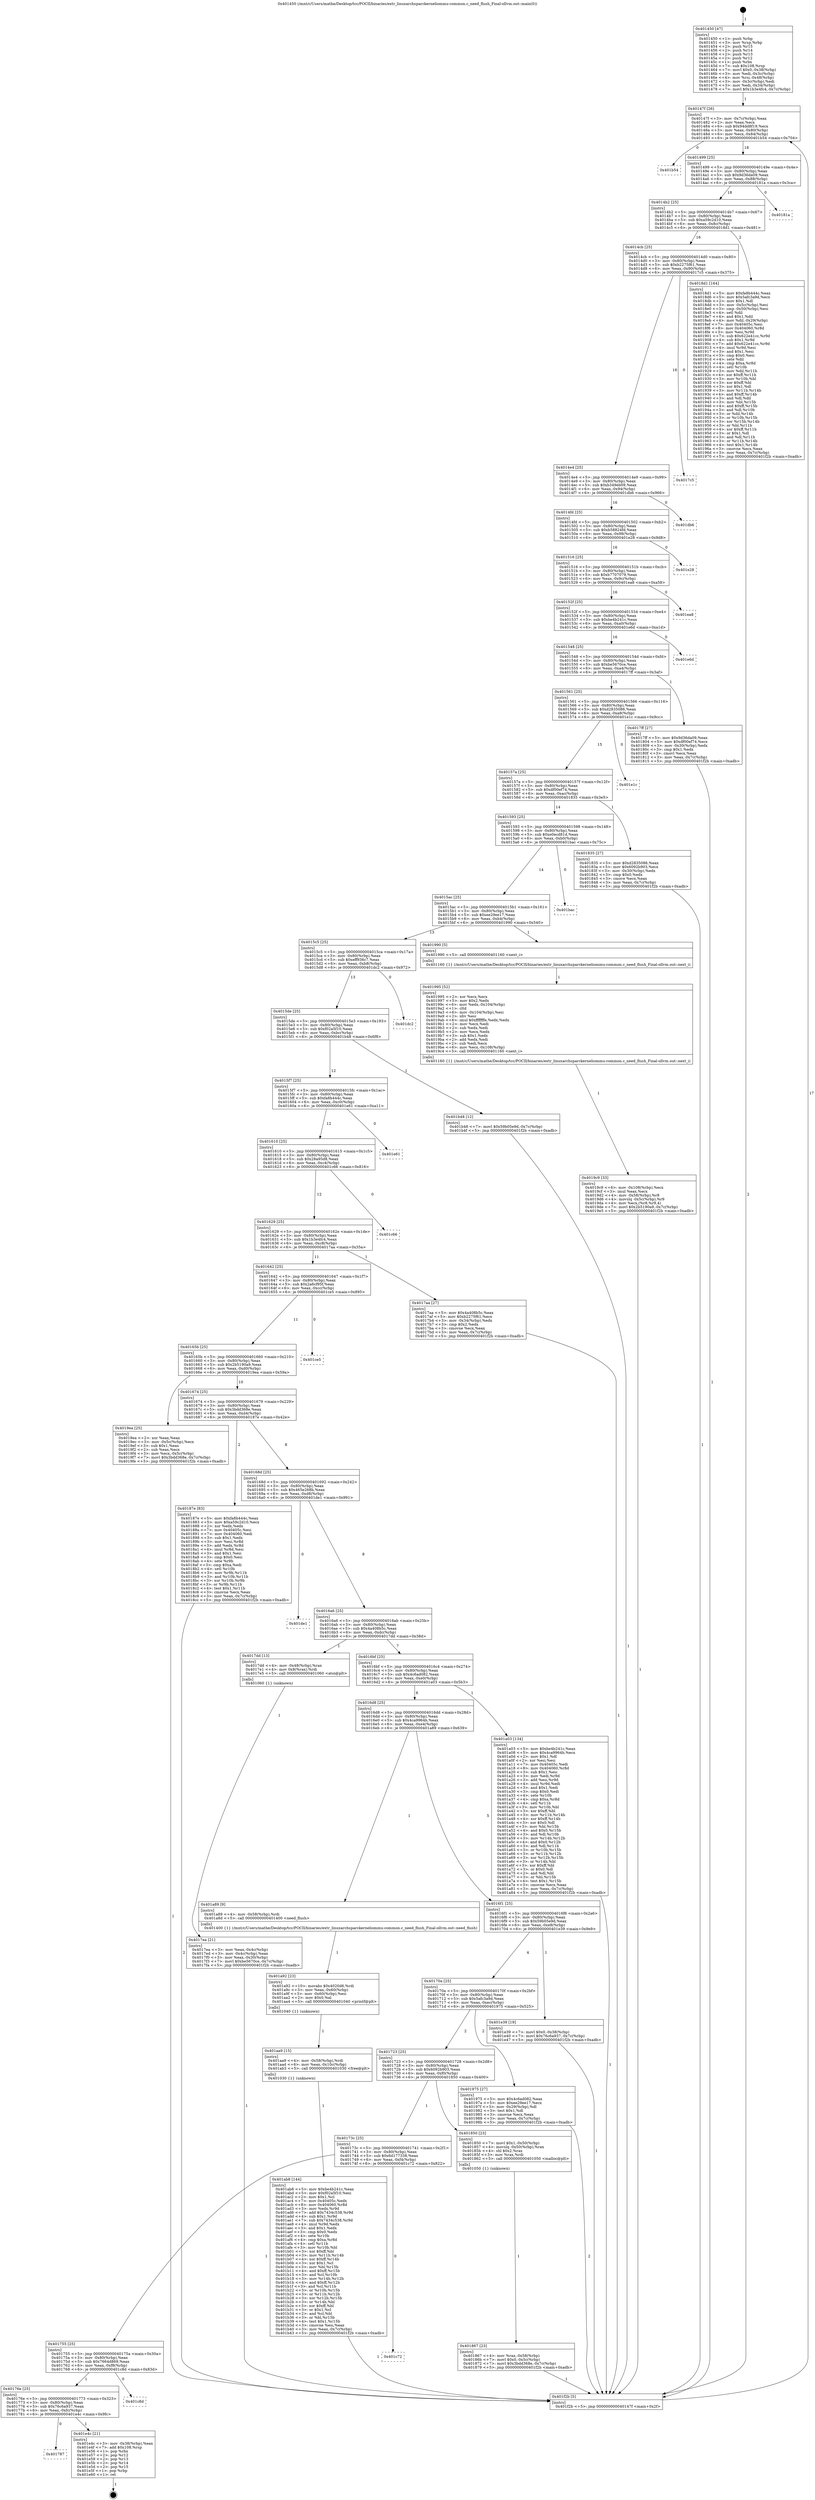 digraph "0x401450" {
  label = "0x401450 (/mnt/c/Users/mathe/Desktop/tcc/POCII/binaries/extr_linuxarchsparckerneliommu-common.c_need_flush_Final-ollvm.out::main(0))"
  labelloc = "t"
  node[shape=record]

  Entry [label="",width=0.3,height=0.3,shape=circle,fillcolor=black,style=filled]
  "0x40147f" [label="{
     0x40147f [26]\l
     | [instrs]\l
     &nbsp;&nbsp;0x40147f \<+3\>: mov -0x7c(%rbp),%eax\l
     &nbsp;&nbsp;0x401482 \<+2\>: mov %eax,%ecx\l
     &nbsp;&nbsp;0x401484 \<+6\>: sub $0x94dd8f19,%ecx\l
     &nbsp;&nbsp;0x40148a \<+3\>: mov %eax,-0x80(%rbp)\l
     &nbsp;&nbsp;0x40148d \<+6\>: mov %ecx,-0x84(%rbp)\l
     &nbsp;&nbsp;0x401493 \<+6\>: je 0000000000401b54 \<main+0x704\>\l
  }"]
  "0x401b54" [label="{
     0x401b54\l
  }", style=dashed]
  "0x401499" [label="{
     0x401499 [25]\l
     | [instrs]\l
     &nbsp;&nbsp;0x401499 \<+5\>: jmp 000000000040149e \<main+0x4e\>\l
     &nbsp;&nbsp;0x40149e \<+3\>: mov -0x80(%rbp),%eax\l
     &nbsp;&nbsp;0x4014a1 \<+5\>: sub $0x9d36da09,%eax\l
     &nbsp;&nbsp;0x4014a6 \<+6\>: mov %eax,-0x88(%rbp)\l
     &nbsp;&nbsp;0x4014ac \<+6\>: je 000000000040181a \<main+0x3ca\>\l
  }"]
  Exit [label="",width=0.3,height=0.3,shape=circle,fillcolor=black,style=filled,peripheries=2]
  "0x40181a" [label="{
     0x40181a\l
  }", style=dashed]
  "0x4014b2" [label="{
     0x4014b2 [25]\l
     | [instrs]\l
     &nbsp;&nbsp;0x4014b2 \<+5\>: jmp 00000000004014b7 \<main+0x67\>\l
     &nbsp;&nbsp;0x4014b7 \<+3\>: mov -0x80(%rbp),%eax\l
     &nbsp;&nbsp;0x4014ba \<+5\>: sub $0xa59c2d10,%eax\l
     &nbsp;&nbsp;0x4014bf \<+6\>: mov %eax,-0x8c(%rbp)\l
     &nbsp;&nbsp;0x4014c5 \<+6\>: je 00000000004018d1 \<main+0x481\>\l
  }"]
  "0x401787" [label="{
     0x401787\l
  }", style=dashed]
  "0x4018d1" [label="{
     0x4018d1 [164]\l
     | [instrs]\l
     &nbsp;&nbsp;0x4018d1 \<+5\>: mov $0xfa8b444c,%eax\l
     &nbsp;&nbsp;0x4018d6 \<+5\>: mov $0x5afc3a9d,%ecx\l
     &nbsp;&nbsp;0x4018db \<+2\>: mov $0x1,%dl\l
     &nbsp;&nbsp;0x4018dd \<+3\>: mov -0x5c(%rbp),%esi\l
     &nbsp;&nbsp;0x4018e0 \<+3\>: cmp -0x50(%rbp),%esi\l
     &nbsp;&nbsp;0x4018e3 \<+4\>: setl %dil\l
     &nbsp;&nbsp;0x4018e7 \<+4\>: and $0x1,%dil\l
     &nbsp;&nbsp;0x4018eb \<+4\>: mov %dil,-0x29(%rbp)\l
     &nbsp;&nbsp;0x4018ef \<+7\>: mov 0x40405c,%esi\l
     &nbsp;&nbsp;0x4018f6 \<+8\>: mov 0x404060,%r8d\l
     &nbsp;&nbsp;0x4018fe \<+3\>: mov %esi,%r9d\l
     &nbsp;&nbsp;0x401901 \<+7\>: sub $0x622e41cc,%r9d\l
     &nbsp;&nbsp;0x401908 \<+4\>: sub $0x1,%r9d\l
     &nbsp;&nbsp;0x40190c \<+7\>: add $0x622e41cc,%r9d\l
     &nbsp;&nbsp;0x401913 \<+4\>: imul %r9d,%esi\l
     &nbsp;&nbsp;0x401917 \<+3\>: and $0x1,%esi\l
     &nbsp;&nbsp;0x40191a \<+3\>: cmp $0x0,%esi\l
     &nbsp;&nbsp;0x40191d \<+4\>: sete %dil\l
     &nbsp;&nbsp;0x401921 \<+4\>: cmp $0xa,%r8d\l
     &nbsp;&nbsp;0x401925 \<+4\>: setl %r10b\l
     &nbsp;&nbsp;0x401929 \<+3\>: mov %dil,%r11b\l
     &nbsp;&nbsp;0x40192c \<+4\>: xor $0xff,%r11b\l
     &nbsp;&nbsp;0x401930 \<+3\>: mov %r10b,%bl\l
     &nbsp;&nbsp;0x401933 \<+3\>: xor $0xff,%bl\l
     &nbsp;&nbsp;0x401936 \<+3\>: xor $0x1,%dl\l
     &nbsp;&nbsp;0x401939 \<+3\>: mov %r11b,%r14b\l
     &nbsp;&nbsp;0x40193c \<+4\>: and $0xff,%r14b\l
     &nbsp;&nbsp;0x401940 \<+3\>: and %dl,%dil\l
     &nbsp;&nbsp;0x401943 \<+3\>: mov %bl,%r15b\l
     &nbsp;&nbsp;0x401946 \<+4\>: and $0xff,%r15b\l
     &nbsp;&nbsp;0x40194a \<+3\>: and %dl,%r10b\l
     &nbsp;&nbsp;0x40194d \<+3\>: or %dil,%r14b\l
     &nbsp;&nbsp;0x401950 \<+3\>: or %r10b,%r15b\l
     &nbsp;&nbsp;0x401953 \<+3\>: xor %r15b,%r14b\l
     &nbsp;&nbsp;0x401956 \<+3\>: or %bl,%r11b\l
     &nbsp;&nbsp;0x401959 \<+4\>: xor $0xff,%r11b\l
     &nbsp;&nbsp;0x40195d \<+3\>: or $0x1,%dl\l
     &nbsp;&nbsp;0x401960 \<+3\>: and %dl,%r11b\l
     &nbsp;&nbsp;0x401963 \<+3\>: or %r11b,%r14b\l
     &nbsp;&nbsp;0x401966 \<+4\>: test $0x1,%r14b\l
     &nbsp;&nbsp;0x40196a \<+3\>: cmovne %ecx,%eax\l
     &nbsp;&nbsp;0x40196d \<+3\>: mov %eax,-0x7c(%rbp)\l
     &nbsp;&nbsp;0x401970 \<+5\>: jmp 0000000000401f2b \<main+0xadb\>\l
  }"]
  "0x4014cb" [label="{
     0x4014cb [25]\l
     | [instrs]\l
     &nbsp;&nbsp;0x4014cb \<+5\>: jmp 00000000004014d0 \<main+0x80\>\l
     &nbsp;&nbsp;0x4014d0 \<+3\>: mov -0x80(%rbp),%eax\l
     &nbsp;&nbsp;0x4014d3 \<+5\>: sub $0xb2275f61,%eax\l
     &nbsp;&nbsp;0x4014d8 \<+6\>: mov %eax,-0x90(%rbp)\l
     &nbsp;&nbsp;0x4014de \<+6\>: je 00000000004017c5 \<main+0x375\>\l
  }"]
  "0x401e4c" [label="{
     0x401e4c [21]\l
     | [instrs]\l
     &nbsp;&nbsp;0x401e4c \<+3\>: mov -0x38(%rbp),%eax\l
     &nbsp;&nbsp;0x401e4f \<+7\>: add $0x108,%rsp\l
     &nbsp;&nbsp;0x401e56 \<+1\>: pop %rbx\l
     &nbsp;&nbsp;0x401e57 \<+2\>: pop %r12\l
     &nbsp;&nbsp;0x401e59 \<+2\>: pop %r13\l
     &nbsp;&nbsp;0x401e5b \<+2\>: pop %r14\l
     &nbsp;&nbsp;0x401e5d \<+2\>: pop %r15\l
     &nbsp;&nbsp;0x401e5f \<+1\>: pop %rbp\l
     &nbsp;&nbsp;0x401e60 \<+1\>: ret\l
  }"]
  "0x4017c5" [label="{
     0x4017c5\l
  }", style=dashed]
  "0x4014e4" [label="{
     0x4014e4 [25]\l
     | [instrs]\l
     &nbsp;&nbsp;0x4014e4 \<+5\>: jmp 00000000004014e9 \<main+0x99\>\l
     &nbsp;&nbsp;0x4014e9 \<+3\>: mov -0x80(%rbp),%eax\l
     &nbsp;&nbsp;0x4014ec \<+5\>: sub $0xb349eb09,%eax\l
     &nbsp;&nbsp;0x4014f1 \<+6\>: mov %eax,-0x94(%rbp)\l
     &nbsp;&nbsp;0x4014f7 \<+6\>: je 0000000000401db6 \<main+0x966\>\l
  }"]
  "0x40176e" [label="{
     0x40176e [25]\l
     | [instrs]\l
     &nbsp;&nbsp;0x40176e \<+5\>: jmp 0000000000401773 \<main+0x323\>\l
     &nbsp;&nbsp;0x401773 \<+3\>: mov -0x80(%rbp),%eax\l
     &nbsp;&nbsp;0x401776 \<+5\>: sub $0x76c6a937,%eax\l
     &nbsp;&nbsp;0x40177b \<+6\>: mov %eax,-0xfc(%rbp)\l
     &nbsp;&nbsp;0x401781 \<+6\>: je 0000000000401e4c \<main+0x9fc\>\l
  }"]
  "0x401db6" [label="{
     0x401db6\l
  }", style=dashed]
  "0x4014fd" [label="{
     0x4014fd [25]\l
     | [instrs]\l
     &nbsp;&nbsp;0x4014fd \<+5\>: jmp 0000000000401502 \<main+0xb2\>\l
     &nbsp;&nbsp;0x401502 \<+3\>: mov -0x80(%rbp),%eax\l
     &nbsp;&nbsp;0x401505 \<+5\>: sub $0xb58824fd,%eax\l
     &nbsp;&nbsp;0x40150a \<+6\>: mov %eax,-0x98(%rbp)\l
     &nbsp;&nbsp;0x401510 \<+6\>: je 0000000000401e28 \<main+0x9d8\>\l
  }"]
  "0x401c8d" [label="{
     0x401c8d\l
  }", style=dashed]
  "0x401e28" [label="{
     0x401e28\l
  }", style=dashed]
  "0x401516" [label="{
     0x401516 [25]\l
     | [instrs]\l
     &nbsp;&nbsp;0x401516 \<+5\>: jmp 000000000040151b \<main+0xcb\>\l
     &nbsp;&nbsp;0x40151b \<+3\>: mov -0x80(%rbp),%eax\l
     &nbsp;&nbsp;0x40151e \<+5\>: sub $0xb7707079,%eax\l
     &nbsp;&nbsp;0x401523 \<+6\>: mov %eax,-0x9c(%rbp)\l
     &nbsp;&nbsp;0x401529 \<+6\>: je 0000000000401ea8 \<main+0xa58\>\l
  }"]
  "0x401755" [label="{
     0x401755 [25]\l
     | [instrs]\l
     &nbsp;&nbsp;0x401755 \<+5\>: jmp 000000000040175a \<main+0x30a\>\l
     &nbsp;&nbsp;0x40175a \<+3\>: mov -0x80(%rbp),%eax\l
     &nbsp;&nbsp;0x40175d \<+5\>: sub $0x7664d869,%eax\l
     &nbsp;&nbsp;0x401762 \<+6\>: mov %eax,-0xf8(%rbp)\l
     &nbsp;&nbsp;0x401768 \<+6\>: je 0000000000401c8d \<main+0x83d\>\l
  }"]
  "0x401ea8" [label="{
     0x401ea8\l
  }", style=dashed]
  "0x40152f" [label="{
     0x40152f [25]\l
     | [instrs]\l
     &nbsp;&nbsp;0x40152f \<+5\>: jmp 0000000000401534 \<main+0xe4\>\l
     &nbsp;&nbsp;0x401534 \<+3\>: mov -0x80(%rbp),%eax\l
     &nbsp;&nbsp;0x401537 \<+5\>: sub $0xbe4b241c,%eax\l
     &nbsp;&nbsp;0x40153c \<+6\>: mov %eax,-0xa0(%rbp)\l
     &nbsp;&nbsp;0x401542 \<+6\>: je 0000000000401e6d \<main+0xa1d\>\l
  }"]
  "0x401c72" [label="{
     0x401c72\l
  }", style=dashed]
  "0x401e6d" [label="{
     0x401e6d\l
  }", style=dashed]
  "0x401548" [label="{
     0x401548 [25]\l
     | [instrs]\l
     &nbsp;&nbsp;0x401548 \<+5\>: jmp 000000000040154d \<main+0xfd\>\l
     &nbsp;&nbsp;0x40154d \<+3\>: mov -0x80(%rbp),%eax\l
     &nbsp;&nbsp;0x401550 \<+5\>: sub $0xbe5670ce,%eax\l
     &nbsp;&nbsp;0x401555 \<+6\>: mov %eax,-0xa4(%rbp)\l
     &nbsp;&nbsp;0x40155b \<+6\>: je 00000000004017ff \<main+0x3af\>\l
  }"]
  "0x401ab8" [label="{
     0x401ab8 [144]\l
     | [instrs]\l
     &nbsp;&nbsp;0x401ab8 \<+5\>: mov $0xbe4b241c,%eax\l
     &nbsp;&nbsp;0x401abd \<+5\>: mov $0xf02a5f10,%esi\l
     &nbsp;&nbsp;0x401ac2 \<+2\>: mov $0x1,%cl\l
     &nbsp;&nbsp;0x401ac4 \<+7\>: mov 0x40405c,%edx\l
     &nbsp;&nbsp;0x401acb \<+8\>: mov 0x404060,%r8d\l
     &nbsp;&nbsp;0x401ad3 \<+3\>: mov %edx,%r9d\l
     &nbsp;&nbsp;0x401ad6 \<+7\>: add $0x7434c538,%r9d\l
     &nbsp;&nbsp;0x401add \<+4\>: sub $0x1,%r9d\l
     &nbsp;&nbsp;0x401ae1 \<+7\>: sub $0x7434c538,%r9d\l
     &nbsp;&nbsp;0x401ae8 \<+4\>: imul %r9d,%edx\l
     &nbsp;&nbsp;0x401aec \<+3\>: and $0x1,%edx\l
     &nbsp;&nbsp;0x401aef \<+3\>: cmp $0x0,%edx\l
     &nbsp;&nbsp;0x401af2 \<+4\>: sete %r10b\l
     &nbsp;&nbsp;0x401af6 \<+4\>: cmp $0xa,%r8d\l
     &nbsp;&nbsp;0x401afa \<+4\>: setl %r11b\l
     &nbsp;&nbsp;0x401afe \<+3\>: mov %r10b,%bl\l
     &nbsp;&nbsp;0x401b01 \<+3\>: xor $0xff,%bl\l
     &nbsp;&nbsp;0x401b04 \<+3\>: mov %r11b,%r14b\l
     &nbsp;&nbsp;0x401b07 \<+4\>: xor $0xff,%r14b\l
     &nbsp;&nbsp;0x401b0b \<+3\>: xor $0x1,%cl\l
     &nbsp;&nbsp;0x401b0e \<+3\>: mov %bl,%r15b\l
     &nbsp;&nbsp;0x401b11 \<+4\>: and $0xff,%r15b\l
     &nbsp;&nbsp;0x401b15 \<+3\>: and %cl,%r10b\l
     &nbsp;&nbsp;0x401b18 \<+3\>: mov %r14b,%r12b\l
     &nbsp;&nbsp;0x401b1b \<+4\>: and $0xff,%r12b\l
     &nbsp;&nbsp;0x401b1f \<+3\>: and %cl,%r11b\l
     &nbsp;&nbsp;0x401b22 \<+3\>: or %r10b,%r15b\l
     &nbsp;&nbsp;0x401b25 \<+3\>: or %r11b,%r12b\l
     &nbsp;&nbsp;0x401b28 \<+3\>: xor %r12b,%r15b\l
     &nbsp;&nbsp;0x401b2b \<+3\>: or %r14b,%bl\l
     &nbsp;&nbsp;0x401b2e \<+3\>: xor $0xff,%bl\l
     &nbsp;&nbsp;0x401b31 \<+3\>: or $0x1,%cl\l
     &nbsp;&nbsp;0x401b34 \<+2\>: and %cl,%bl\l
     &nbsp;&nbsp;0x401b36 \<+3\>: or %bl,%r15b\l
     &nbsp;&nbsp;0x401b39 \<+4\>: test $0x1,%r15b\l
     &nbsp;&nbsp;0x401b3d \<+3\>: cmovne %esi,%eax\l
     &nbsp;&nbsp;0x401b40 \<+3\>: mov %eax,-0x7c(%rbp)\l
     &nbsp;&nbsp;0x401b43 \<+5\>: jmp 0000000000401f2b \<main+0xadb\>\l
  }"]
  "0x4017ff" [label="{
     0x4017ff [27]\l
     | [instrs]\l
     &nbsp;&nbsp;0x4017ff \<+5\>: mov $0x9d36da09,%eax\l
     &nbsp;&nbsp;0x401804 \<+5\>: mov $0xdf00ef74,%ecx\l
     &nbsp;&nbsp;0x401809 \<+3\>: mov -0x30(%rbp),%edx\l
     &nbsp;&nbsp;0x40180c \<+3\>: cmp $0x1,%edx\l
     &nbsp;&nbsp;0x40180f \<+3\>: cmovl %ecx,%eax\l
     &nbsp;&nbsp;0x401812 \<+3\>: mov %eax,-0x7c(%rbp)\l
     &nbsp;&nbsp;0x401815 \<+5\>: jmp 0000000000401f2b \<main+0xadb\>\l
  }"]
  "0x401561" [label="{
     0x401561 [25]\l
     | [instrs]\l
     &nbsp;&nbsp;0x401561 \<+5\>: jmp 0000000000401566 \<main+0x116\>\l
     &nbsp;&nbsp;0x401566 \<+3\>: mov -0x80(%rbp),%eax\l
     &nbsp;&nbsp;0x401569 \<+5\>: sub $0xd2835086,%eax\l
     &nbsp;&nbsp;0x40156e \<+6\>: mov %eax,-0xa8(%rbp)\l
     &nbsp;&nbsp;0x401574 \<+6\>: je 0000000000401e1c \<main+0x9cc\>\l
  }"]
  "0x401aa9" [label="{
     0x401aa9 [15]\l
     | [instrs]\l
     &nbsp;&nbsp;0x401aa9 \<+4\>: mov -0x58(%rbp),%rdi\l
     &nbsp;&nbsp;0x401aad \<+6\>: mov %eax,-0x10c(%rbp)\l
     &nbsp;&nbsp;0x401ab3 \<+5\>: call 0000000000401030 \<free@plt\>\l
     | [calls]\l
     &nbsp;&nbsp;0x401030 \{1\} (unknown)\l
  }"]
  "0x401e1c" [label="{
     0x401e1c\l
  }", style=dashed]
  "0x40157a" [label="{
     0x40157a [25]\l
     | [instrs]\l
     &nbsp;&nbsp;0x40157a \<+5\>: jmp 000000000040157f \<main+0x12f\>\l
     &nbsp;&nbsp;0x40157f \<+3\>: mov -0x80(%rbp),%eax\l
     &nbsp;&nbsp;0x401582 \<+5\>: sub $0xdf00ef74,%eax\l
     &nbsp;&nbsp;0x401587 \<+6\>: mov %eax,-0xac(%rbp)\l
     &nbsp;&nbsp;0x40158d \<+6\>: je 0000000000401835 \<main+0x3e5\>\l
  }"]
  "0x401a92" [label="{
     0x401a92 [23]\l
     | [instrs]\l
     &nbsp;&nbsp;0x401a92 \<+10\>: movabs $0x4020d6,%rdi\l
     &nbsp;&nbsp;0x401a9c \<+3\>: mov %eax,-0x60(%rbp)\l
     &nbsp;&nbsp;0x401a9f \<+3\>: mov -0x60(%rbp),%esi\l
     &nbsp;&nbsp;0x401aa2 \<+2\>: mov $0x0,%al\l
     &nbsp;&nbsp;0x401aa4 \<+5\>: call 0000000000401040 \<printf@plt\>\l
     | [calls]\l
     &nbsp;&nbsp;0x401040 \{1\} (unknown)\l
  }"]
  "0x401835" [label="{
     0x401835 [27]\l
     | [instrs]\l
     &nbsp;&nbsp;0x401835 \<+5\>: mov $0xd2835086,%eax\l
     &nbsp;&nbsp;0x40183a \<+5\>: mov $0x6092b903,%ecx\l
     &nbsp;&nbsp;0x40183f \<+3\>: mov -0x30(%rbp),%edx\l
     &nbsp;&nbsp;0x401842 \<+3\>: cmp $0x0,%edx\l
     &nbsp;&nbsp;0x401845 \<+3\>: cmove %ecx,%eax\l
     &nbsp;&nbsp;0x401848 \<+3\>: mov %eax,-0x7c(%rbp)\l
     &nbsp;&nbsp;0x40184b \<+5\>: jmp 0000000000401f2b \<main+0xadb\>\l
  }"]
  "0x401593" [label="{
     0x401593 [25]\l
     | [instrs]\l
     &nbsp;&nbsp;0x401593 \<+5\>: jmp 0000000000401598 \<main+0x148\>\l
     &nbsp;&nbsp;0x401598 \<+3\>: mov -0x80(%rbp),%eax\l
     &nbsp;&nbsp;0x40159b \<+5\>: sub $0xe0ecd81d,%eax\l
     &nbsp;&nbsp;0x4015a0 \<+6\>: mov %eax,-0xb0(%rbp)\l
     &nbsp;&nbsp;0x4015a6 \<+6\>: je 0000000000401bac \<main+0x75c\>\l
  }"]
  "0x4019c9" [label="{
     0x4019c9 [33]\l
     | [instrs]\l
     &nbsp;&nbsp;0x4019c9 \<+6\>: mov -0x108(%rbp),%ecx\l
     &nbsp;&nbsp;0x4019cf \<+3\>: imul %eax,%ecx\l
     &nbsp;&nbsp;0x4019d2 \<+4\>: mov -0x58(%rbp),%r8\l
     &nbsp;&nbsp;0x4019d6 \<+4\>: movslq -0x5c(%rbp),%r9\l
     &nbsp;&nbsp;0x4019da \<+4\>: mov %ecx,(%r8,%r9,4)\l
     &nbsp;&nbsp;0x4019de \<+7\>: movl $0x2b5190a9,-0x7c(%rbp)\l
     &nbsp;&nbsp;0x4019e5 \<+5\>: jmp 0000000000401f2b \<main+0xadb\>\l
  }"]
  "0x401bac" [label="{
     0x401bac\l
  }", style=dashed]
  "0x4015ac" [label="{
     0x4015ac [25]\l
     | [instrs]\l
     &nbsp;&nbsp;0x4015ac \<+5\>: jmp 00000000004015b1 \<main+0x161\>\l
     &nbsp;&nbsp;0x4015b1 \<+3\>: mov -0x80(%rbp),%eax\l
     &nbsp;&nbsp;0x4015b4 \<+5\>: sub $0xee29ee17,%eax\l
     &nbsp;&nbsp;0x4015b9 \<+6\>: mov %eax,-0xb4(%rbp)\l
     &nbsp;&nbsp;0x4015bf \<+6\>: je 0000000000401990 \<main+0x540\>\l
  }"]
  "0x401995" [label="{
     0x401995 [52]\l
     | [instrs]\l
     &nbsp;&nbsp;0x401995 \<+2\>: xor %ecx,%ecx\l
     &nbsp;&nbsp;0x401997 \<+5\>: mov $0x2,%edx\l
     &nbsp;&nbsp;0x40199c \<+6\>: mov %edx,-0x104(%rbp)\l
     &nbsp;&nbsp;0x4019a2 \<+1\>: cltd\l
     &nbsp;&nbsp;0x4019a3 \<+6\>: mov -0x104(%rbp),%esi\l
     &nbsp;&nbsp;0x4019a9 \<+2\>: idiv %esi\l
     &nbsp;&nbsp;0x4019ab \<+6\>: imul $0xfffffffe,%edx,%edx\l
     &nbsp;&nbsp;0x4019b1 \<+2\>: mov %ecx,%edi\l
     &nbsp;&nbsp;0x4019b3 \<+2\>: sub %edx,%edi\l
     &nbsp;&nbsp;0x4019b5 \<+2\>: mov %ecx,%edx\l
     &nbsp;&nbsp;0x4019b7 \<+3\>: sub $0x1,%edx\l
     &nbsp;&nbsp;0x4019ba \<+2\>: add %edx,%edi\l
     &nbsp;&nbsp;0x4019bc \<+2\>: sub %edi,%ecx\l
     &nbsp;&nbsp;0x4019be \<+6\>: mov %ecx,-0x108(%rbp)\l
     &nbsp;&nbsp;0x4019c4 \<+5\>: call 0000000000401160 \<next_i\>\l
     | [calls]\l
     &nbsp;&nbsp;0x401160 \{1\} (/mnt/c/Users/mathe/Desktop/tcc/POCII/binaries/extr_linuxarchsparckerneliommu-common.c_need_flush_Final-ollvm.out::next_i)\l
  }"]
  "0x401990" [label="{
     0x401990 [5]\l
     | [instrs]\l
     &nbsp;&nbsp;0x401990 \<+5\>: call 0000000000401160 \<next_i\>\l
     | [calls]\l
     &nbsp;&nbsp;0x401160 \{1\} (/mnt/c/Users/mathe/Desktop/tcc/POCII/binaries/extr_linuxarchsparckerneliommu-common.c_need_flush_Final-ollvm.out::next_i)\l
  }"]
  "0x4015c5" [label="{
     0x4015c5 [25]\l
     | [instrs]\l
     &nbsp;&nbsp;0x4015c5 \<+5\>: jmp 00000000004015ca \<main+0x17a\>\l
     &nbsp;&nbsp;0x4015ca \<+3\>: mov -0x80(%rbp),%eax\l
     &nbsp;&nbsp;0x4015cd \<+5\>: sub $0xeff936c7,%eax\l
     &nbsp;&nbsp;0x4015d2 \<+6\>: mov %eax,-0xb8(%rbp)\l
     &nbsp;&nbsp;0x4015d8 \<+6\>: je 0000000000401dc2 \<main+0x972\>\l
  }"]
  "0x401867" [label="{
     0x401867 [23]\l
     | [instrs]\l
     &nbsp;&nbsp;0x401867 \<+4\>: mov %rax,-0x58(%rbp)\l
     &nbsp;&nbsp;0x40186b \<+7\>: movl $0x0,-0x5c(%rbp)\l
     &nbsp;&nbsp;0x401872 \<+7\>: movl $0x3bdd368e,-0x7c(%rbp)\l
     &nbsp;&nbsp;0x401879 \<+5\>: jmp 0000000000401f2b \<main+0xadb\>\l
  }"]
  "0x401dc2" [label="{
     0x401dc2\l
  }", style=dashed]
  "0x4015de" [label="{
     0x4015de [25]\l
     | [instrs]\l
     &nbsp;&nbsp;0x4015de \<+5\>: jmp 00000000004015e3 \<main+0x193\>\l
     &nbsp;&nbsp;0x4015e3 \<+3\>: mov -0x80(%rbp),%eax\l
     &nbsp;&nbsp;0x4015e6 \<+5\>: sub $0xf02a5f10,%eax\l
     &nbsp;&nbsp;0x4015eb \<+6\>: mov %eax,-0xbc(%rbp)\l
     &nbsp;&nbsp;0x4015f1 \<+6\>: je 0000000000401b48 \<main+0x6f8\>\l
  }"]
  "0x40173c" [label="{
     0x40173c [25]\l
     | [instrs]\l
     &nbsp;&nbsp;0x40173c \<+5\>: jmp 0000000000401741 \<main+0x2f1\>\l
     &nbsp;&nbsp;0x401741 \<+3\>: mov -0x80(%rbp),%eax\l
     &nbsp;&nbsp;0x401744 \<+5\>: sub $0x6d177338,%eax\l
     &nbsp;&nbsp;0x401749 \<+6\>: mov %eax,-0xf4(%rbp)\l
     &nbsp;&nbsp;0x40174f \<+6\>: je 0000000000401c72 \<main+0x822\>\l
  }"]
  "0x401b48" [label="{
     0x401b48 [12]\l
     | [instrs]\l
     &nbsp;&nbsp;0x401b48 \<+7\>: movl $0x59b05e9d,-0x7c(%rbp)\l
     &nbsp;&nbsp;0x401b4f \<+5\>: jmp 0000000000401f2b \<main+0xadb\>\l
  }"]
  "0x4015f7" [label="{
     0x4015f7 [25]\l
     | [instrs]\l
     &nbsp;&nbsp;0x4015f7 \<+5\>: jmp 00000000004015fc \<main+0x1ac\>\l
     &nbsp;&nbsp;0x4015fc \<+3\>: mov -0x80(%rbp),%eax\l
     &nbsp;&nbsp;0x4015ff \<+5\>: sub $0xfa8b444c,%eax\l
     &nbsp;&nbsp;0x401604 \<+6\>: mov %eax,-0xc0(%rbp)\l
     &nbsp;&nbsp;0x40160a \<+6\>: je 0000000000401e61 \<main+0xa11\>\l
  }"]
  "0x401850" [label="{
     0x401850 [23]\l
     | [instrs]\l
     &nbsp;&nbsp;0x401850 \<+7\>: movl $0x1,-0x50(%rbp)\l
     &nbsp;&nbsp;0x401857 \<+4\>: movslq -0x50(%rbp),%rax\l
     &nbsp;&nbsp;0x40185b \<+4\>: shl $0x2,%rax\l
     &nbsp;&nbsp;0x40185f \<+3\>: mov %rax,%rdi\l
     &nbsp;&nbsp;0x401862 \<+5\>: call 0000000000401050 \<malloc@plt\>\l
     | [calls]\l
     &nbsp;&nbsp;0x401050 \{1\} (unknown)\l
  }"]
  "0x401e61" [label="{
     0x401e61\l
  }", style=dashed]
  "0x401610" [label="{
     0x401610 [25]\l
     | [instrs]\l
     &nbsp;&nbsp;0x401610 \<+5\>: jmp 0000000000401615 \<main+0x1c5\>\l
     &nbsp;&nbsp;0x401615 \<+3\>: mov -0x80(%rbp),%eax\l
     &nbsp;&nbsp;0x401618 \<+5\>: sub $0x28a95d8,%eax\l
     &nbsp;&nbsp;0x40161d \<+6\>: mov %eax,-0xc4(%rbp)\l
     &nbsp;&nbsp;0x401623 \<+6\>: je 0000000000401c66 \<main+0x816\>\l
  }"]
  "0x401723" [label="{
     0x401723 [25]\l
     | [instrs]\l
     &nbsp;&nbsp;0x401723 \<+5\>: jmp 0000000000401728 \<main+0x2d8\>\l
     &nbsp;&nbsp;0x401728 \<+3\>: mov -0x80(%rbp),%eax\l
     &nbsp;&nbsp;0x40172b \<+5\>: sub $0x6092b903,%eax\l
     &nbsp;&nbsp;0x401730 \<+6\>: mov %eax,-0xf0(%rbp)\l
     &nbsp;&nbsp;0x401736 \<+6\>: je 0000000000401850 \<main+0x400\>\l
  }"]
  "0x401c66" [label="{
     0x401c66\l
  }", style=dashed]
  "0x401629" [label="{
     0x401629 [25]\l
     | [instrs]\l
     &nbsp;&nbsp;0x401629 \<+5\>: jmp 000000000040162e \<main+0x1de\>\l
     &nbsp;&nbsp;0x40162e \<+3\>: mov -0x80(%rbp),%eax\l
     &nbsp;&nbsp;0x401631 \<+5\>: sub $0x1b3e4fc4,%eax\l
     &nbsp;&nbsp;0x401636 \<+6\>: mov %eax,-0xc8(%rbp)\l
     &nbsp;&nbsp;0x40163c \<+6\>: je 00000000004017aa \<main+0x35a\>\l
  }"]
  "0x401975" [label="{
     0x401975 [27]\l
     | [instrs]\l
     &nbsp;&nbsp;0x401975 \<+5\>: mov $0x4c6ad082,%eax\l
     &nbsp;&nbsp;0x40197a \<+5\>: mov $0xee29ee17,%ecx\l
     &nbsp;&nbsp;0x40197f \<+3\>: mov -0x29(%rbp),%dl\l
     &nbsp;&nbsp;0x401982 \<+3\>: test $0x1,%dl\l
     &nbsp;&nbsp;0x401985 \<+3\>: cmovne %ecx,%eax\l
     &nbsp;&nbsp;0x401988 \<+3\>: mov %eax,-0x7c(%rbp)\l
     &nbsp;&nbsp;0x40198b \<+5\>: jmp 0000000000401f2b \<main+0xadb\>\l
  }"]
  "0x4017aa" [label="{
     0x4017aa [27]\l
     | [instrs]\l
     &nbsp;&nbsp;0x4017aa \<+5\>: mov $0x4a408b5c,%eax\l
     &nbsp;&nbsp;0x4017af \<+5\>: mov $0xb2275f61,%ecx\l
     &nbsp;&nbsp;0x4017b4 \<+3\>: mov -0x34(%rbp),%edx\l
     &nbsp;&nbsp;0x4017b7 \<+3\>: cmp $0x2,%edx\l
     &nbsp;&nbsp;0x4017ba \<+3\>: cmovne %ecx,%eax\l
     &nbsp;&nbsp;0x4017bd \<+3\>: mov %eax,-0x7c(%rbp)\l
     &nbsp;&nbsp;0x4017c0 \<+5\>: jmp 0000000000401f2b \<main+0xadb\>\l
  }"]
  "0x401642" [label="{
     0x401642 [25]\l
     | [instrs]\l
     &nbsp;&nbsp;0x401642 \<+5\>: jmp 0000000000401647 \<main+0x1f7\>\l
     &nbsp;&nbsp;0x401647 \<+3\>: mov -0x80(%rbp),%eax\l
     &nbsp;&nbsp;0x40164a \<+5\>: sub $0x2a6cf95f,%eax\l
     &nbsp;&nbsp;0x40164f \<+6\>: mov %eax,-0xcc(%rbp)\l
     &nbsp;&nbsp;0x401655 \<+6\>: je 0000000000401ce5 \<main+0x895\>\l
  }"]
  "0x401f2b" [label="{
     0x401f2b [5]\l
     | [instrs]\l
     &nbsp;&nbsp;0x401f2b \<+5\>: jmp 000000000040147f \<main+0x2f\>\l
  }"]
  "0x401450" [label="{
     0x401450 [47]\l
     | [instrs]\l
     &nbsp;&nbsp;0x401450 \<+1\>: push %rbp\l
     &nbsp;&nbsp;0x401451 \<+3\>: mov %rsp,%rbp\l
     &nbsp;&nbsp;0x401454 \<+2\>: push %r15\l
     &nbsp;&nbsp;0x401456 \<+2\>: push %r14\l
     &nbsp;&nbsp;0x401458 \<+2\>: push %r13\l
     &nbsp;&nbsp;0x40145a \<+2\>: push %r12\l
     &nbsp;&nbsp;0x40145c \<+1\>: push %rbx\l
     &nbsp;&nbsp;0x40145d \<+7\>: sub $0x108,%rsp\l
     &nbsp;&nbsp;0x401464 \<+7\>: movl $0x0,-0x38(%rbp)\l
     &nbsp;&nbsp;0x40146b \<+3\>: mov %edi,-0x3c(%rbp)\l
     &nbsp;&nbsp;0x40146e \<+4\>: mov %rsi,-0x48(%rbp)\l
     &nbsp;&nbsp;0x401472 \<+3\>: mov -0x3c(%rbp),%edi\l
     &nbsp;&nbsp;0x401475 \<+3\>: mov %edi,-0x34(%rbp)\l
     &nbsp;&nbsp;0x401478 \<+7\>: movl $0x1b3e4fc4,-0x7c(%rbp)\l
  }"]
  "0x40170a" [label="{
     0x40170a [25]\l
     | [instrs]\l
     &nbsp;&nbsp;0x40170a \<+5\>: jmp 000000000040170f \<main+0x2bf\>\l
     &nbsp;&nbsp;0x40170f \<+3\>: mov -0x80(%rbp),%eax\l
     &nbsp;&nbsp;0x401712 \<+5\>: sub $0x5afc3a9d,%eax\l
     &nbsp;&nbsp;0x401717 \<+6\>: mov %eax,-0xec(%rbp)\l
     &nbsp;&nbsp;0x40171d \<+6\>: je 0000000000401975 \<main+0x525\>\l
  }"]
  "0x401ce5" [label="{
     0x401ce5\l
  }", style=dashed]
  "0x40165b" [label="{
     0x40165b [25]\l
     | [instrs]\l
     &nbsp;&nbsp;0x40165b \<+5\>: jmp 0000000000401660 \<main+0x210\>\l
     &nbsp;&nbsp;0x401660 \<+3\>: mov -0x80(%rbp),%eax\l
     &nbsp;&nbsp;0x401663 \<+5\>: sub $0x2b5190a9,%eax\l
     &nbsp;&nbsp;0x401668 \<+6\>: mov %eax,-0xd0(%rbp)\l
     &nbsp;&nbsp;0x40166e \<+6\>: je 00000000004019ea \<main+0x59a\>\l
  }"]
  "0x401e39" [label="{
     0x401e39 [19]\l
     | [instrs]\l
     &nbsp;&nbsp;0x401e39 \<+7\>: movl $0x0,-0x38(%rbp)\l
     &nbsp;&nbsp;0x401e40 \<+7\>: movl $0x76c6a937,-0x7c(%rbp)\l
     &nbsp;&nbsp;0x401e47 \<+5\>: jmp 0000000000401f2b \<main+0xadb\>\l
  }"]
  "0x4019ea" [label="{
     0x4019ea [25]\l
     | [instrs]\l
     &nbsp;&nbsp;0x4019ea \<+2\>: xor %eax,%eax\l
     &nbsp;&nbsp;0x4019ec \<+3\>: mov -0x5c(%rbp),%ecx\l
     &nbsp;&nbsp;0x4019ef \<+3\>: sub $0x1,%eax\l
     &nbsp;&nbsp;0x4019f2 \<+2\>: sub %eax,%ecx\l
     &nbsp;&nbsp;0x4019f4 \<+3\>: mov %ecx,-0x5c(%rbp)\l
     &nbsp;&nbsp;0x4019f7 \<+7\>: movl $0x3bdd368e,-0x7c(%rbp)\l
     &nbsp;&nbsp;0x4019fe \<+5\>: jmp 0000000000401f2b \<main+0xadb\>\l
  }"]
  "0x401674" [label="{
     0x401674 [25]\l
     | [instrs]\l
     &nbsp;&nbsp;0x401674 \<+5\>: jmp 0000000000401679 \<main+0x229\>\l
     &nbsp;&nbsp;0x401679 \<+3\>: mov -0x80(%rbp),%eax\l
     &nbsp;&nbsp;0x40167c \<+5\>: sub $0x3bdd368e,%eax\l
     &nbsp;&nbsp;0x401681 \<+6\>: mov %eax,-0xd4(%rbp)\l
     &nbsp;&nbsp;0x401687 \<+6\>: je 000000000040187e \<main+0x42e\>\l
  }"]
  "0x4016f1" [label="{
     0x4016f1 [25]\l
     | [instrs]\l
     &nbsp;&nbsp;0x4016f1 \<+5\>: jmp 00000000004016f6 \<main+0x2a6\>\l
     &nbsp;&nbsp;0x4016f6 \<+3\>: mov -0x80(%rbp),%eax\l
     &nbsp;&nbsp;0x4016f9 \<+5\>: sub $0x59b05e9d,%eax\l
     &nbsp;&nbsp;0x4016fe \<+6\>: mov %eax,-0xe8(%rbp)\l
     &nbsp;&nbsp;0x401704 \<+6\>: je 0000000000401e39 \<main+0x9e9\>\l
  }"]
  "0x40187e" [label="{
     0x40187e [83]\l
     | [instrs]\l
     &nbsp;&nbsp;0x40187e \<+5\>: mov $0xfa8b444c,%eax\l
     &nbsp;&nbsp;0x401883 \<+5\>: mov $0xa59c2d10,%ecx\l
     &nbsp;&nbsp;0x401888 \<+2\>: xor %edx,%edx\l
     &nbsp;&nbsp;0x40188a \<+7\>: mov 0x40405c,%esi\l
     &nbsp;&nbsp;0x401891 \<+7\>: mov 0x404060,%edi\l
     &nbsp;&nbsp;0x401898 \<+3\>: sub $0x1,%edx\l
     &nbsp;&nbsp;0x40189b \<+3\>: mov %esi,%r8d\l
     &nbsp;&nbsp;0x40189e \<+3\>: add %edx,%r8d\l
     &nbsp;&nbsp;0x4018a1 \<+4\>: imul %r8d,%esi\l
     &nbsp;&nbsp;0x4018a5 \<+3\>: and $0x1,%esi\l
     &nbsp;&nbsp;0x4018a8 \<+3\>: cmp $0x0,%esi\l
     &nbsp;&nbsp;0x4018ab \<+4\>: sete %r9b\l
     &nbsp;&nbsp;0x4018af \<+3\>: cmp $0xa,%edi\l
     &nbsp;&nbsp;0x4018b2 \<+4\>: setl %r10b\l
     &nbsp;&nbsp;0x4018b6 \<+3\>: mov %r9b,%r11b\l
     &nbsp;&nbsp;0x4018b9 \<+3\>: and %r10b,%r11b\l
     &nbsp;&nbsp;0x4018bc \<+3\>: xor %r10b,%r9b\l
     &nbsp;&nbsp;0x4018bf \<+3\>: or %r9b,%r11b\l
     &nbsp;&nbsp;0x4018c2 \<+4\>: test $0x1,%r11b\l
     &nbsp;&nbsp;0x4018c6 \<+3\>: cmovne %ecx,%eax\l
     &nbsp;&nbsp;0x4018c9 \<+3\>: mov %eax,-0x7c(%rbp)\l
     &nbsp;&nbsp;0x4018cc \<+5\>: jmp 0000000000401f2b \<main+0xadb\>\l
  }"]
  "0x40168d" [label="{
     0x40168d [25]\l
     | [instrs]\l
     &nbsp;&nbsp;0x40168d \<+5\>: jmp 0000000000401692 \<main+0x242\>\l
     &nbsp;&nbsp;0x401692 \<+3\>: mov -0x80(%rbp),%eax\l
     &nbsp;&nbsp;0x401695 \<+5\>: sub $0x465e268b,%eax\l
     &nbsp;&nbsp;0x40169a \<+6\>: mov %eax,-0xd8(%rbp)\l
     &nbsp;&nbsp;0x4016a0 \<+6\>: je 0000000000401de1 \<main+0x991\>\l
  }"]
  "0x401a89" [label="{
     0x401a89 [9]\l
     | [instrs]\l
     &nbsp;&nbsp;0x401a89 \<+4\>: mov -0x58(%rbp),%rdi\l
     &nbsp;&nbsp;0x401a8d \<+5\>: call 0000000000401400 \<need_flush\>\l
     | [calls]\l
     &nbsp;&nbsp;0x401400 \{1\} (/mnt/c/Users/mathe/Desktop/tcc/POCII/binaries/extr_linuxarchsparckerneliommu-common.c_need_flush_Final-ollvm.out::need_flush)\l
  }"]
  "0x401de1" [label="{
     0x401de1\l
  }", style=dashed]
  "0x4016a6" [label="{
     0x4016a6 [25]\l
     | [instrs]\l
     &nbsp;&nbsp;0x4016a6 \<+5\>: jmp 00000000004016ab \<main+0x25b\>\l
     &nbsp;&nbsp;0x4016ab \<+3\>: mov -0x80(%rbp),%eax\l
     &nbsp;&nbsp;0x4016ae \<+5\>: sub $0x4a408b5c,%eax\l
     &nbsp;&nbsp;0x4016b3 \<+6\>: mov %eax,-0xdc(%rbp)\l
     &nbsp;&nbsp;0x4016b9 \<+6\>: je 00000000004017dd \<main+0x38d\>\l
  }"]
  "0x4016d8" [label="{
     0x4016d8 [25]\l
     | [instrs]\l
     &nbsp;&nbsp;0x4016d8 \<+5\>: jmp 00000000004016dd \<main+0x28d\>\l
     &nbsp;&nbsp;0x4016dd \<+3\>: mov -0x80(%rbp),%eax\l
     &nbsp;&nbsp;0x4016e0 \<+5\>: sub $0x4ca9964b,%eax\l
     &nbsp;&nbsp;0x4016e5 \<+6\>: mov %eax,-0xe4(%rbp)\l
     &nbsp;&nbsp;0x4016eb \<+6\>: je 0000000000401a89 \<main+0x639\>\l
  }"]
  "0x4017dd" [label="{
     0x4017dd [13]\l
     | [instrs]\l
     &nbsp;&nbsp;0x4017dd \<+4\>: mov -0x48(%rbp),%rax\l
     &nbsp;&nbsp;0x4017e1 \<+4\>: mov 0x8(%rax),%rdi\l
     &nbsp;&nbsp;0x4017e5 \<+5\>: call 0000000000401060 \<atoi@plt\>\l
     | [calls]\l
     &nbsp;&nbsp;0x401060 \{1\} (unknown)\l
  }"]
  "0x4016bf" [label="{
     0x4016bf [25]\l
     | [instrs]\l
     &nbsp;&nbsp;0x4016bf \<+5\>: jmp 00000000004016c4 \<main+0x274\>\l
     &nbsp;&nbsp;0x4016c4 \<+3\>: mov -0x80(%rbp),%eax\l
     &nbsp;&nbsp;0x4016c7 \<+5\>: sub $0x4c6ad082,%eax\l
     &nbsp;&nbsp;0x4016cc \<+6\>: mov %eax,-0xe0(%rbp)\l
     &nbsp;&nbsp;0x4016d2 \<+6\>: je 0000000000401a03 \<main+0x5b3\>\l
  }"]
  "0x4017ea" [label="{
     0x4017ea [21]\l
     | [instrs]\l
     &nbsp;&nbsp;0x4017ea \<+3\>: mov %eax,-0x4c(%rbp)\l
     &nbsp;&nbsp;0x4017ed \<+3\>: mov -0x4c(%rbp),%eax\l
     &nbsp;&nbsp;0x4017f0 \<+3\>: mov %eax,-0x30(%rbp)\l
     &nbsp;&nbsp;0x4017f3 \<+7\>: movl $0xbe5670ce,-0x7c(%rbp)\l
     &nbsp;&nbsp;0x4017fa \<+5\>: jmp 0000000000401f2b \<main+0xadb\>\l
  }"]
  "0x401a03" [label="{
     0x401a03 [134]\l
     | [instrs]\l
     &nbsp;&nbsp;0x401a03 \<+5\>: mov $0xbe4b241c,%eax\l
     &nbsp;&nbsp;0x401a08 \<+5\>: mov $0x4ca9964b,%ecx\l
     &nbsp;&nbsp;0x401a0d \<+2\>: mov $0x1,%dl\l
     &nbsp;&nbsp;0x401a0f \<+2\>: xor %esi,%esi\l
     &nbsp;&nbsp;0x401a11 \<+7\>: mov 0x40405c,%edi\l
     &nbsp;&nbsp;0x401a18 \<+8\>: mov 0x404060,%r8d\l
     &nbsp;&nbsp;0x401a20 \<+3\>: sub $0x1,%esi\l
     &nbsp;&nbsp;0x401a23 \<+3\>: mov %edi,%r9d\l
     &nbsp;&nbsp;0x401a26 \<+3\>: add %esi,%r9d\l
     &nbsp;&nbsp;0x401a29 \<+4\>: imul %r9d,%edi\l
     &nbsp;&nbsp;0x401a2d \<+3\>: and $0x1,%edi\l
     &nbsp;&nbsp;0x401a30 \<+3\>: cmp $0x0,%edi\l
     &nbsp;&nbsp;0x401a33 \<+4\>: sete %r10b\l
     &nbsp;&nbsp;0x401a37 \<+4\>: cmp $0xa,%r8d\l
     &nbsp;&nbsp;0x401a3b \<+4\>: setl %r11b\l
     &nbsp;&nbsp;0x401a3f \<+3\>: mov %r10b,%bl\l
     &nbsp;&nbsp;0x401a42 \<+3\>: xor $0xff,%bl\l
     &nbsp;&nbsp;0x401a45 \<+3\>: mov %r11b,%r14b\l
     &nbsp;&nbsp;0x401a48 \<+4\>: xor $0xff,%r14b\l
     &nbsp;&nbsp;0x401a4c \<+3\>: xor $0x0,%dl\l
     &nbsp;&nbsp;0x401a4f \<+3\>: mov %bl,%r15b\l
     &nbsp;&nbsp;0x401a52 \<+4\>: and $0x0,%r15b\l
     &nbsp;&nbsp;0x401a56 \<+3\>: and %dl,%r10b\l
     &nbsp;&nbsp;0x401a59 \<+3\>: mov %r14b,%r12b\l
     &nbsp;&nbsp;0x401a5c \<+4\>: and $0x0,%r12b\l
     &nbsp;&nbsp;0x401a60 \<+3\>: and %dl,%r11b\l
     &nbsp;&nbsp;0x401a63 \<+3\>: or %r10b,%r15b\l
     &nbsp;&nbsp;0x401a66 \<+3\>: or %r11b,%r12b\l
     &nbsp;&nbsp;0x401a69 \<+3\>: xor %r12b,%r15b\l
     &nbsp;&nbsp;0x401a6c \<+3\>: or %r14b,%bl\l
     &nbsp;&nbsp;0x401a6f \<+3\>: xor $0xff,%bl\l
     &nbsp;&nbsp;0x401a72 \<+3\>: or $0x0,%dl\l
     &nbsp;&nbsp;0x401a75 \<+2\>: and %dl,%bl\l
     &nbsp;&nbsp;0x401a77 \<+3\>: or %bl,%r15b\l
     &nbsp;&nbsp;0x401a7a \<+4\>: test $0x1,%r15b\l
     &nbsp;&nbsp;0x401a7e \<+3\>: cmovne %ecx,%eax\l
     &nbsp;&nbsp;0x401a81 \<+3\>: mov %eax,-0x7c(%rbp)\l
     &nbsp;&nbsp;0x401a84 \<+5\>: jmp 0000000000401f2b \<main+0xadb\>\l
  }"]
  Entry -> "0x401450" [label=" 1"]
  "0x40147f" -> "0x401b54" [label=" 0"]
  "0x40147f" -> "0x401499" [label=" 18"]
  "0x401e4c" -> Exit [label=" 1"]
  "0x401499" -> "0x40181a" [label=" 0"]
  "0x401499" -> "0x4014b2" [label=" 18"]
  "0x40176e" -> "0x401787" [label=" 0"]
  "0x4014b2" -> "0x4018d1" [label=" 2"]
  "0x4014b2" -> "0x4014cb" [label=" 16"]
  "0x40176e" -> "0x401e4c" [label=" 1"]
  "0x4014cb" -> "0x4017c5" [label=" 0"]
  "0x4014cb" -> "0x4014e4" [label=" 16"]
  "0x401755" -> "0x40176e" [label=" 1"]
  "0x4014e4" -> "0x401db6" [label=" 0"]
  "0x4014e4" -> "0x4014fd" [label=" 16"]
  "0x401755" -> "0x401c8d" [label=" 0"]
  "0x4014fd" -> "0x401e28" [label=" 0"]
  "0x4014fd" -> "0x401516" [label=" 16"]
  "0x40173c" -> "0x401755" [label=" 1"]
  "0x401516" -> "0x401ea8" [label=" 0"]
  "0x401516" -> "0x40152f" [label=" 16"]
  "0x40173c" -> "0x401c72" [label=" 0"]
  "0x40152f" -> "0x401e6d" [label=" 0"]
  "0x40152f" -> "0x401548" [label=" 16"]
  "0x401e39" -> "0x401f2b" [label=" 1"]
  "0x401548" -> "0x4017ff" [label=" 1"]
  "0x401548" -> "0x401561" [label=" 15"]
  "0x401b48" -> "0x401f2b" [label=" 1"]
  "0x401561" -> "0x401e1c" [label=" 0"]
  "0x401561" -> "0x40157a" [label=" 15"]
  "0x401ab8" -> "0x401f2b" [label=" 1"]
  "0x40157a" -> "0x401835" [label=" 1"]
  "0x40157a" -> "0x401593" [label=" 14"]
  "0x401aa9" -> "0x401ab8" [label=" 1"]
  "0x401593" -> "0x401bac" [label=" 0"]
  "0x401593" -> "0x4015ac" [label=" 14"]
  "0x401a92" -> "0x401aa9" [label=" 1"]
  "0x4015ac" -> "0x401990" [label=" 1"]
  "0x4015ac" -> "0x4015c5" [label=" 13"]
  "0x401a89" -> "0x401a92" [label=" 1"]
  "0x4015c5" -> "0x401dc2" [label=" 0"]
  "0x4015c5" -> "0x4015de" [label=" 13"]
  "0x401a03" -> "0x401f2b" [label=" 1"]
  "0x4015de" -> "0x401b48" [label=" 1"]
  "0x4015de" -> "0x4015f7" [label=" 12"]
  "0x4019ea" -> "0x401f2b" [label=" 1"]
  "0x4015f7" -> "0x401e61" [label=" 0"]
  "0x4015f7" -> "0x401610" [label=" 12"]
  "0x4019c9" -> "0x401f2b" [label=" 1"]
  "0x401610" -> "0x401c66" [label=" 0"]
  "0x401610" -> "0x401629" [label=" 12"]
  "0x401990" -> "0x401995" [label=" 1"]
  "0x401629" -> "0x4017aa" [label=" 1"]
  "0x401629" -> "0x401642" [label=" 11"]
  "0x4017aa" -> "0x401f2b" [label=" 1"]
  "0x401450" -> "0x40147f" [label=" 1"]
  "0x401f2b" -> "0x40147f" [label=" 17"]
  "0x401975" -> "0x401f2b" [label=" 2"]
  "0x401642" -> "0x401ce5" [label=" 0"]
  "0x401642" -> "0x40165b" [label=" 11"]
  "0x40187e" -> "0x401f2b" [label=" 2"]
  "0x40165b" -> "0x4019ea" [label=" 1"]
  "0x40165b" -> "0x401674" [label=" 10"]
  "0x401867" -> "0x401f2b" [label=" 1"]
  "0x401674" -> "0x40187e" [label=" 2"]
  "0x401674" -> "0x40168d" [label=" 8"]
  "0x401723" -> "0x40173c" [label=" 1"]
  "0x40168d" -> "0x401de1" [label=" 0"]
  "0x40168d" -> "0x4016a6" [label=" 8"]
  "0x401723" -> "0x401850" [label=" 1"]
  "0x4016a6" -> "0x4017dd" [label=" 1"]
  "0x4016a6" -> "0x4016bf" [label=" 7"]
  "0x4017dd" -> "0x4017ea" [label=" 1"]
  "0x4017ea" -> "0x401f2b" [label=" 1"]
  "0x4017ff" -> "0x401f2b" [label=" 1"]
  "0x401835" -> "0x401f2b" [label=" 1"]
  "0x40170a" -> "0x401723" [label=" 2"]
  "0x4016bf" -> "0x401a03" [label=" 1"]
  "0x4016bf" -> "0x4016d8" [label=" 6"]
  "0x401995" -> "0x4019c9" [label=" 1"]
  "0x4016d8" -> "0x401a89" [label=" 1"]
  "0x4016d8" -> "0x4016f1" [label=" 5"]
  "0x401850" -> "0x401867" [label=" 1"]
  "0x4016f1" -> "0x401e39" [label=" 1"]
  "0x4016f1" -> "0x40170a" [label=" 4"]
  "0x4018d1" -> "0x401f2b" [label=" 2"]
  "0x40170a" -> "0x401975" [label=" 2"]
}
